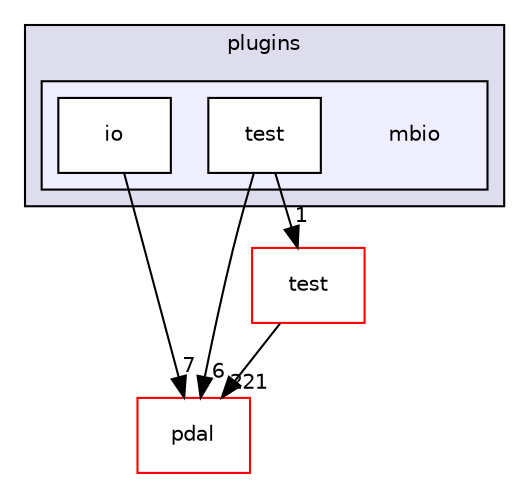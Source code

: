 digraph "pdal/plugins/mbio" {
  compound=true
  node [ fontsize="10", fontname="Helvetica"];
  edge [ labelfontsize="10", labelfontname="Helvetica"];
  subgraph clusterdir_afa3ef11413a136c9ba1f7af288efe0d {
    graph [ bgcolor="#ddddee", pencolor="black", label="plugins" fontname="Helvetica", fontsize="10", URL="dir_afa3ef11413a136c9ba1f7af288efe0d.html"]
  subgraph clusterdir_e03a1ee03857c2bb23740bde1cd29a72 {
    graph [ bgcolor="#eeeeff", pencolor="black", label="" URL="dir_e03a1ee03857c2bb23740bde1cd29a72.html"];
    dir_e03a1ee03857c2bb23740bde1cd29a72 [shape=plaintext label="mbio"];
    dir_76e3a94d6167a80c7be55aa88def0239 [shape=box label="io" color="black" fillcolor="white" style="filled" URL="dir_76e3a94d6167a80c7be55aa88def0239.html"];
    dir_c3049235568d44ae5518a205f8579717 [shape=box label="test" color="black" fillcolor="white" style="filled" URL="dir_c3049235568d44ae5518a205f8579717.html"];
  }
  }
  dir_37e2adedb6e706efcbfadb5213756005 [shape=box label="pdal" fillcolor="white" style="filled" color="red" URL="dir_37e2adedb6e706efcbfadb5213756005.html"];
  dir_88aa5027650279860e272a4a9998da6e [shape=box label="test" fillcolor="white" style="filled" color="red" URL="dir_88aa5027650279860e272a4a9998da6e.html"];
  dir_76e3a94d6167a80c7be55aa88def0239->dir_37e2adedb6e706efcbfadb5213756005 [headlabel="7", labeldistance=1.5 headhref="dir_000077_000050.html"];
  dir_88aa5027650279860e272a4a9998da6e->dir_37e2adedb6e706efcbfadb5213756005 [headlabel="221", labeldistance=1.5 headhref="dir_000012_000050.html"];
  dir_c3049235568d44ae5518a205f8579717->dir_37e2adedb6e706efcbfadb5213756005 [headlabel="6", labeldistance=1.5 headhref="dir_000078_000050.html"];
  dir_c3049235568d44ae5518a205f8579717->dir_88aa5027650279860e272a4a9998da6e [headlabel="1", labeldistance=1.5 headhref="dir_000078_000012.html"];
}
